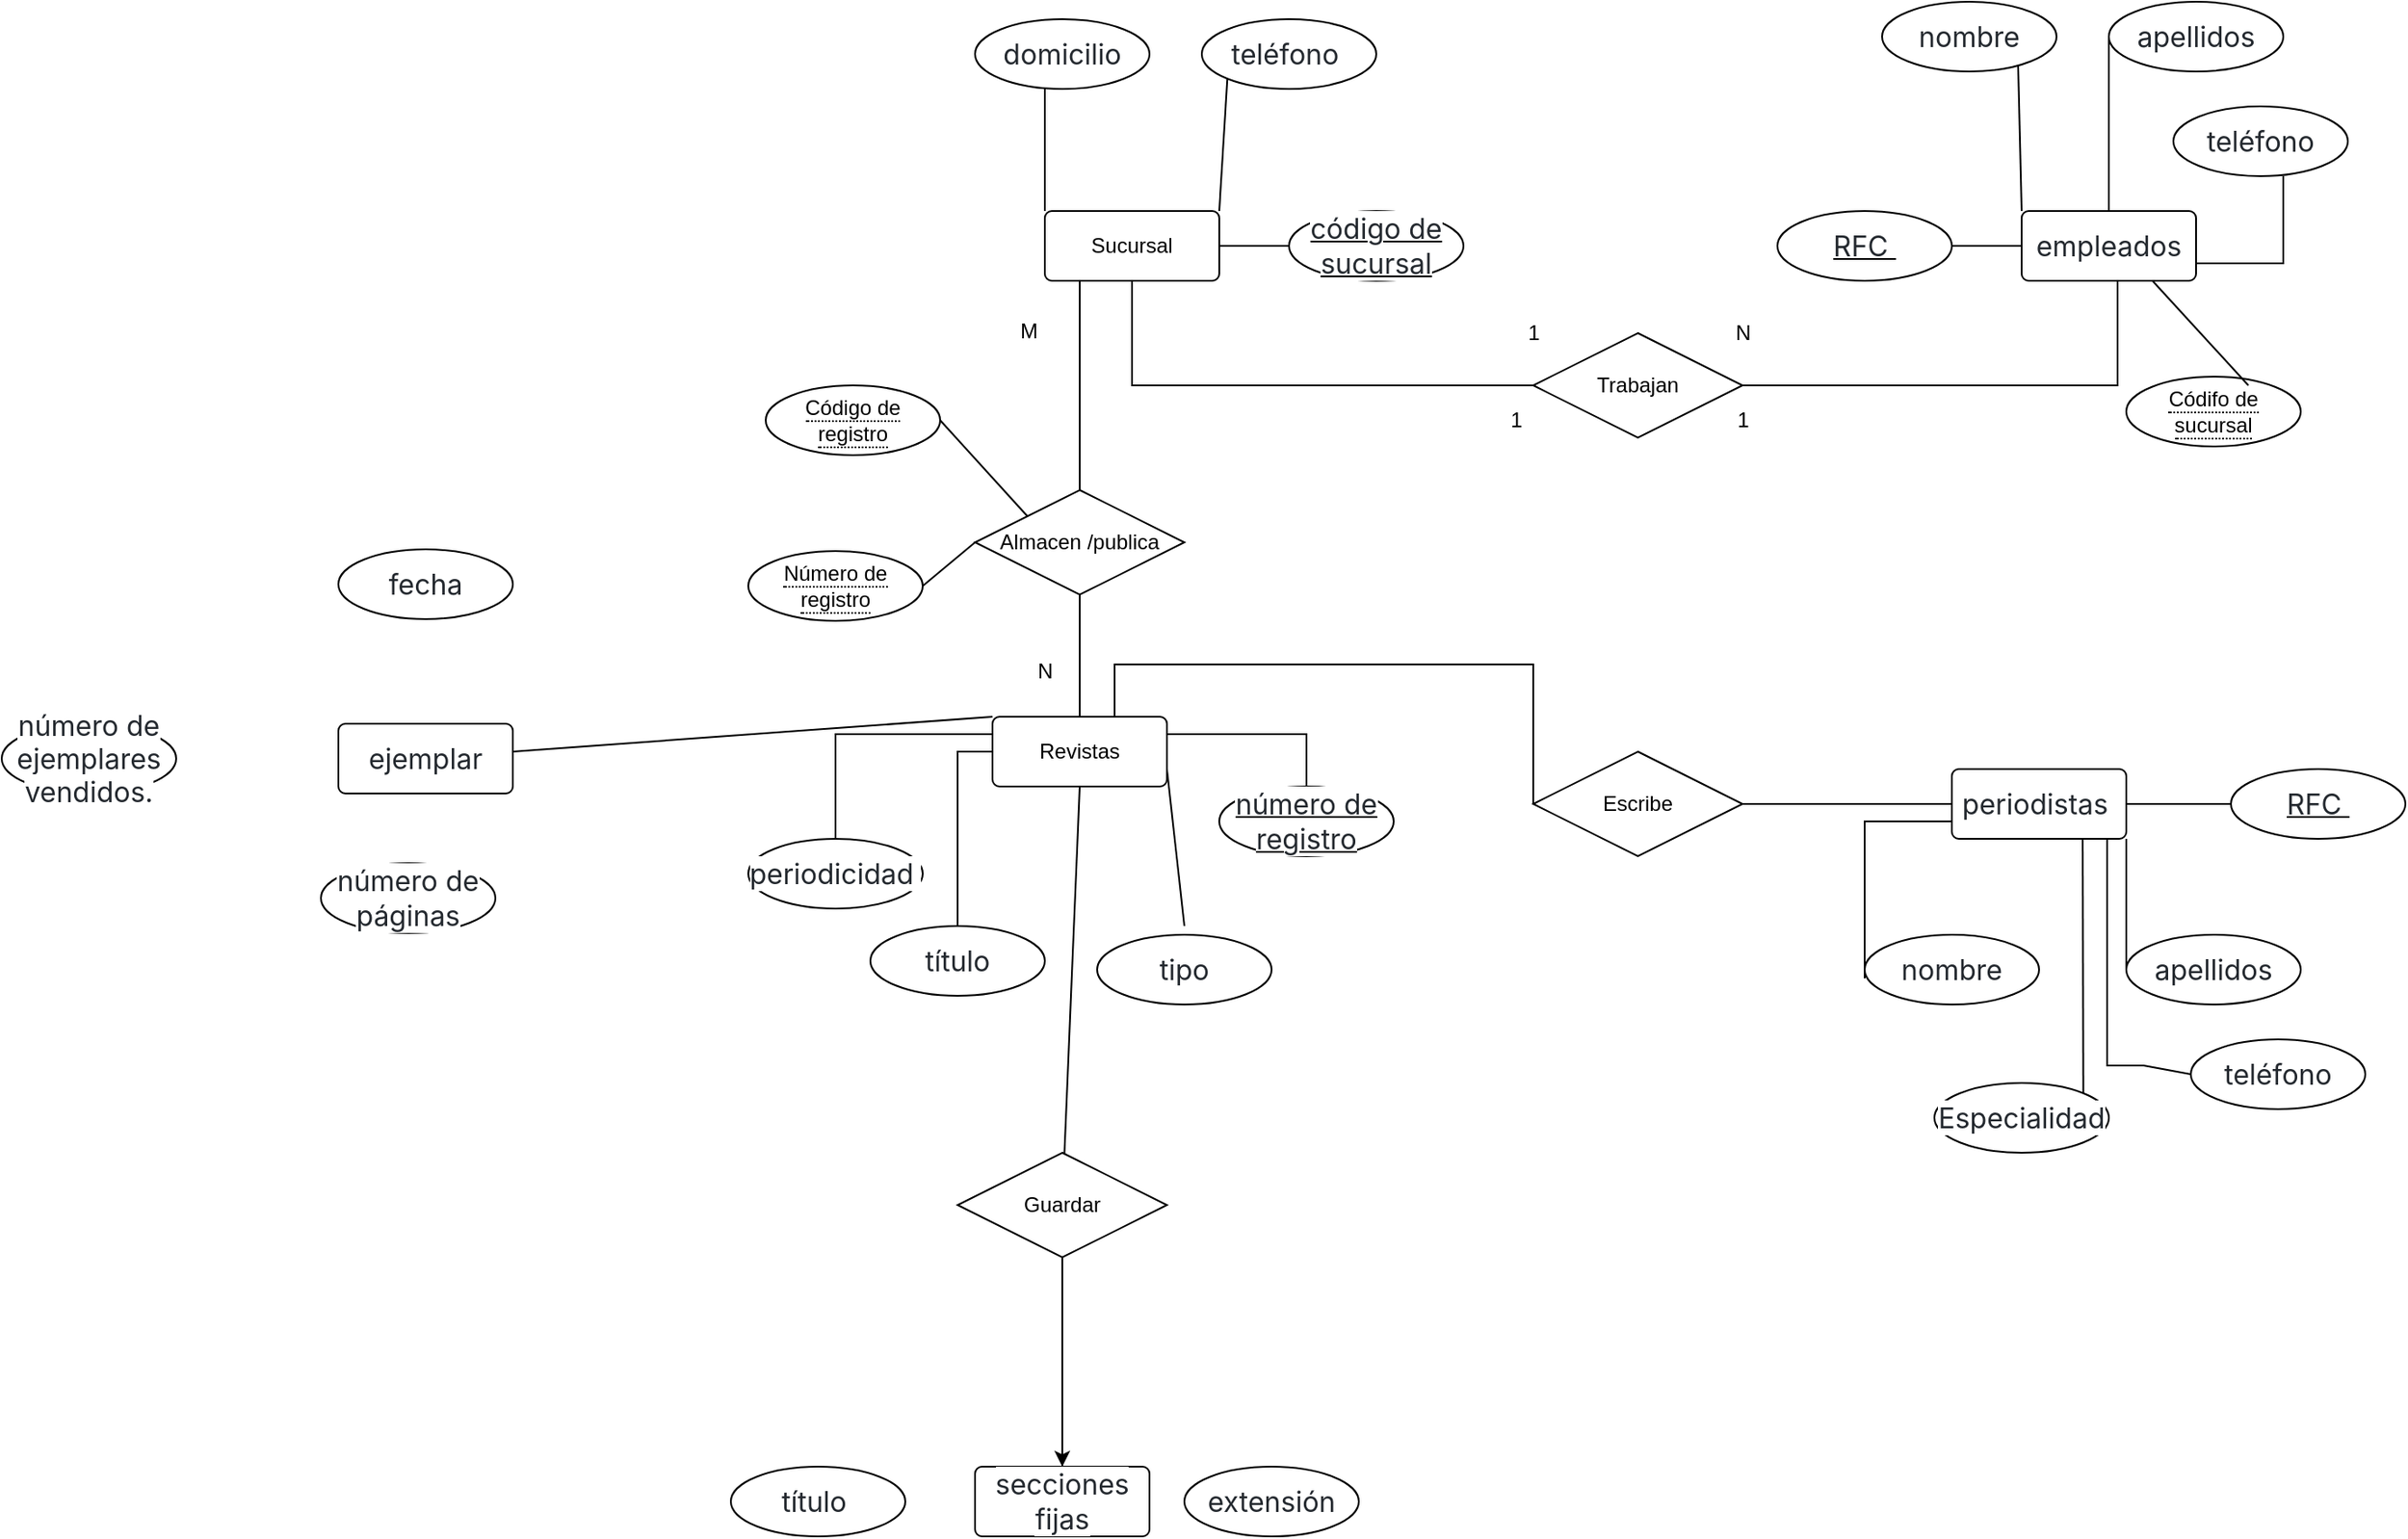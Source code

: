 <mxfile version="20.3.3" type="device"><diagram id="RDqy7DsWUAxBIfzrvlb-" name="Página-1"><mxGraphModel dx="3412" dy="1444" grid="1" gridSize="10" guides="1" tooltips="1" connect="1" arrows="1" fold="1" page="1" pageScale="1" pageWidth="827" pageHeight="1169" math="0" shadow="0"><root><mxCell id="0"/><mxCell id="1" parent="0"/><mxCell id="TGETNwM4UqR0wdmQNecV-1" value="Sucursal" style="rounded=1;arcSize=10;whiteSpace=wrap;html=1;align=center;" vertex="1" parent="1"><mxGeometry x="80" y="320" width="100" height="40" as="geometry"/></mxCell><mxCell id="TGETNwM4UqR0wdmQNecV-2" value="Revistas" style="rounded=1;arcSize=10;whiteSpace=wrap;html=1;align=center;" vertex="1" parent="1"><mxGeometry x="50" y="610" width="100" height="40" as="geometry"/></mxCell><mxCell id="TGETNwM4UqR0wdmQNecV-3" value="&lt;span style=&quot;color: rgb(36, 41, 47); font-family: -apple-system, BlinkMacSystemFont, &amp;quot;Segoe UI&amp;quot;, Helvetica, Arial, sans-serif, &amp;quot;Apple Color Emoji&amp;quot;, &amp;quot;Segoe UI Emoji&amp;quot;; font-size: 16px; text-align: left; background-color: rgb(255, 255, 255);&quot;&gt;periodistas&amp;nbsp;&lt;/span&gt;" style="rounded=1;arcSize=10;whiteSpace=wrap;html=1;align=center;" vertex="1" parent="1"><mxGeometry x="600" y="640" width="100" height="40" as="geometry"/></mxCell><mxCell id="TGETNwM4UqR0wdmQNecV-5" value="&lt;span style=&quot;color: rgb(36, 41, 47); font-family: -apple-system, BlinkMacSystemFont, &amp;quot;Segoe UI&amp;quot;, Helvetica, Arial, sans-serif, &amp;quot;Apple Color Emoji&amp;quot;, &amp;quot;Segoe UI Emoji&amp;quot;; font-size: 16px; text-align: left; background-color: rgb(255, 255, 255);&quot;&gt;domicilio&lt;/span&gt;" style="ellipse;whiteSpace=wrap;html=1;align=center;" vertex="1" parent="1"><mxGeometry x="40" y="210" width="100" height="40" as="geometry"/></mxCell><mxCell id="TGETNwM4UqR0wdmQNecV-6" value="&lt;span style=&quot;color: rgb(36, 41, 47); font-family: -apple-system, BlinkMacSystemFont, &amp;quot;Segoe UI&amp;quot;, Helvetica, Arial, sans-serif, &amp;quot;Apple Color Emoji&amp;quot;, &amp;quot;Segoe UI Emoji&amp;quot;; font-size: 16px; text-align: left; background-color: rgb(255, 255, 255);&quot;&gt;teléfono&amp;nbsp;&lt;/span&gt;" style="ellipse;whiteSpace=wrap;html=1;align=center;" vertex="1" parent="1"><mxGeometry x="170" y="210" width="100" height="40" as="geometry"/></mxCell><mxCell id="TGETNwM4UqR0wdmQNecV-7" value="&lt;span style=&quot;color: rgb(36, 41, 47); font-family: -apple-system, BlinkMacSystemFont, &amp;quot;Segoe UI&amp;quot;, Helvetica, Arial, sans-serif, &amp;quot;Apple Color Emoji&amp;quot;, &amp;quot;Segoe UI Emoji&amp;quot;; font-size: 16px; text-align: left; background-color: rgb(255, 255, 255);&quot;&gt;código de sucursal&lt;/span&gt;" style="ellipse;whiteSpace=wrap;html=1;align=center;fontStyle=4;" vertex="1" parent="1"><mxGeometry x="220" y="320" width="100" height="40" as="geometry"/></mxCell><mxCell id="TGETNwM4UqR0wdmQNecV-9" value="" style="endArrow=none;html=1;rounded=0;exitX=1;exitY=0.5;exitDx=0;exitDy=0;entryX=0;entryY=0.5;entryDx=0;entryDy=0;" edge="1" parent="1" source="TGETNwM4UqR0wdmQNecV-1" target="TGETNwM4UqR0wdmQNecV-7"><mxGeometry width="50" height="50" relative="1" as="geometry"><mxPoint x="390" y="410" as="sourcePoint"/><mxPoint x="440" y="360" as="targetPoint"/></mxGeometry></mxCell><mxCell id="TGETNwM4UqR0wdmQNecV-10" value="" style="endArrow=none;html=1;rounded=0;" edge="1" parent="1"><mxGeometry width="50" height="50" relative="1" as="geometry"><mxPoint x="80" y="320" as="sourcePoint"/><mxPoint x="80" y="250" as="targetPoint"/></mxGeometry></mxCell><mxCell id="TGETNwM4UqR0wdmQNecV-11" value="" style="endArrow=none;html=1;rounded=0;entryX=0;entryY=1;entryDx=0;entryDy=0;" edge="1" parent="1" target="TGETNwM4UqR0wdmQNecV-6"><mxGeometry width="50" height="50" relative="1" as="geometry"><mxPoint x="180" y="320" as="sourcePoint"/><mxPoint x="180" y="250" as="targetPoint"/></mxGeometry></mxCell><mxCell id="TGETNwM4UqR0wdmQNecV-12" value="&lt;span style=&quot;color: rgb(36, 41, 47); font-family: -apple-system, BlinkMacSystemFont, &amp;quot;Segoe UI&amp;quot;, Helvetica, Arial, sans-serif, &amp;quot;Apple Color Emoji&amp;quot;, &amp;quot;Segoe UI Emoji&amp;quot;; font-size: 16px; text-align: left; background-color: rgb(255, 255, 255);&quot;&gt;empleados&lt;/span&gt;" style="rounded=1;arcSize=10;whiteSpace=wrap;html=1;align=center;" vertex="1" parent="1"><mxGeometry x="640" y="320" width="100" height="40" as="geometry"/></mxCell><mxCell id="TGETNwM4UqR0wdmQNecV-13" value="&lt;span style=&quot;color: rgb(36, 41, 47); font-family: -apple-system, BlinkMacSystemFont, &amp;quot;Segoe UI&amp;quot;, Helvetica, Arial, sans-serif, &amp;quot;Apple Color Emoji&amp;quot;, &amp;quot;Segoe UI Emoji&amp;quot;; font-size: 16px; text-align: left; background-color: rgb(255, 255, 255);&quot;&gt;nombre&lt;/span&gt;" style="ellipse;whiteSpace=wrap;html=1;align=center;" vertex="1" parent="1"><mxGeometry x="560" y="200" width="100" height="40" as="geometry"/></mxCell><mxCell id="TGETNwM4UqR0wdmQNecV-14" value="&lt;span style=&quot;color: rgb(36, 41, 47); font-family: -apple-system, BlinkMacSystemFont, &amp;quot;Segoe UI&amp;quot;, Helvetica, Arial, sans-serif, &amp;quot;Apple Color Emoji&amp;quot;, &amp;quot;Segoe UI Emoji&amp;quot;; font-size: 16px; text-align: left; background-color: rgb(255, 255, 255);&quot;&gt;apellidos&lt;/span&gt;" style="ellipse;whiteSpace=wrap;html=1;align=center;" vertex="1" parent="1"><mxGeometry x="690" y="200" width="100" height="40" as="geometry"/></mxCell><mxCell id="TGETNwM4UqR0wdmQNecV-15" value="&lt;span style=&quot;color: rgb(36, 41, 47); font-family: -apple-system, BlinkMacSystemFont, &amp;quot;Segoe UI&amp;quot;, Helvetica, Arial, sans-serif, &amp;quot;Apple Color Emoji&amp;quot;, &amp;quot;Segoe UI Emoji&amp;quot;; font-size: 16px; text-align: left; background-color: rgb(255, 255, 255);&quot;&gt;teléfono&lt;/span&gt;" style="ellipse;whiteSpace=wrap;html=1;align=center;" vertex="1" parent="1"><mxGeometry x="727" y="260" width="100" height="40" as="geometry"/></mxCell><mxCell id="TGETNwM4UqR0wdmQNecV-16" value="&lt;span style=&quot;color: rgb(36, 41, 47); font-family: -apple-system, BlinkMacSystemFont, &amp;quot;Segoe UI&amp;quot;, Helvetica, Arial, sans-serif, &amp;quot;Apple Color Emoji&amp;quot;, &amp;quot;Segoe UI Emoji&amp;quot;; font-size: 16px; text-align: left; background-color: rgb(255, 255, 255);&quot;&gt;RFC&amp;nbsp;&lt;/span&gt;" style="ellipse;whiteSpace=wrap;html=1;align=center;fontStyle=4;" vertex="1" parent="1"><mxGeometry x="500" y="320" width="100" height="40" as="geometry"/></mxCell><mxCell id="TGETNwM4UqR0wdmQNecV-18" value="" style="endArrow=none;html=1;rounded=0;exitX=1;exitY=0.5;exitDx=0;exitDy=0;" edge="1" parent="1" source="TGETNwM4UqR0wdmQNecV-16"><mxGeometry width="50" height="50" relative="1" as="geometry"><mxPoint x="590" y="390" as="sourcePoint"/><mxPoint x="640" y="340" as="targetPoint"/></mxGeometry></mxCell><mxCell id="TGETNwM4UqR0wdmQNecV-19" value="" style="endArrow=none;html=1;rounded=0;entryX=0.78;entryY=0.925;entryDx=0;entryDy=0;entryPerimeter=0;" edge="1" parent="1" target="TGETNwM4UqR0wdmQNecV-13"><mxGeometry width="50" height="50" relative="1" as="geometry"><mxPoint x="640" y="320" as="sourcePoint"/><mxPoint x="690" y="270" as="targetPoint"/></mxGeometry></mxCell><mxCell id="TGETNwM4UqR0wdmQNecV-20" value="" style="endArrow=none;html=1;rounded=0;entryX=0;entryY=0.5;entryDx=0;entryDy=0;" edge="1" parent="1" target="TGETNwM4UqR0wdmQNecV-14"><mxGeometry width="50" height="50" relative="1" as="geometry"><mxPoint x="690" y="320" as="sourcePoint"/><mxPoint x="740" y="270" as="targetPoint"/><Array as="points"><mxPoint x="690" y="270"/></Array></mxGeometry></mxCell><mxCell id="TGETNwM4UqR0wdmQNecV-21" value="" style="endArrow=none;html=1;rounded=0;" edge="1" parent="1"><mxGeometry width="50" height="50" relative="1" as="geometry"><mxPoint x="740" y="350" as="sourcePoint"/><mxPoint x="790" y="300" as="targetPoint"/><Array as="points"><mxPoint x="790" y="350"/></Array></mxGeometry></mxCell><mxCell id="TGETNwM4UqR0wdmQNecV-22" value="Trabajan" style="shape=rhombus;perimeter=rhombusPerimeter;whiteSpace=wrap;html=1;align=center;" vertex="1" parent="1"><mxGeometry x="360" y="390" width="120" height="60" as="geometry"/></mxCell><mxCell id="TGETNwM4UqR0wdmQNecV-23" value="" style="endArrow=none;html=1;rounded=0;exitX=0;exitY=0.5;exitDx=0;exitDy=0;" edge="1" parent="1" source="TGETNwM4UqR0wdmQNecV-22"><mxGeometry width="50" height="50" relative="1" as="geometry"><mxPoint x="80" y="410" as="sourcePoint"/><mxPoint x="130" y="360" as="targetPoint"/><Array as="points"><mxPoint x="130" y="420"/></Array></mxGeometry></mxCell><mxCell id="TGETNwM4UqR0wdmQNecV-24" value="" style="endArrow=none;html=1;rounded=0;exitX=1;exitY=0.5;exitDx=0;exitDy=0;" edge="1" parent="1" source="TGETNwM4UqR0wdmQNecV-22"><mxGeometry width="50" height="50" relative="1" as="geometry"><mxPoint x="645" y="410" as="sourcePoint"/><mxPoint x="695" y="360" as="targetPoint"/><Array as="points"><mxPoint x="695" y="420"/></Array></mxGeometry></mxCell><mxCell id="TGETNwM4UqR0wdmQNecV-25" value="Almacen /publica" style="shape=rhombus;perimeter=rhombusPerimeter;whiteSpace=wrap;html=1;align=center;" vertex="1" parent="1"><mxGeometry x="40" y="480" width="120" height="60" as="geometry"/></mxCell><mxCell id="TGETNwM4UqR0wdmQNecV-26" value="" style="endArrow=none;html=1;rounded=0;exitX=0.5;exitY=0;exitDx=0;exitDy=0;" edge="1" parent="1" source="TGETNwM4UqR0wdmQNecV-25"><mxGeometry width="50" height="50" relative="1" as="geometry"><mxPoint x="50" y="410" as="sourcePoint"/><mxPoint x="100" y="360" as="targetPoint"/></mxGeometry></mxCell><mxCell id="TGETNwM4UqR0wdmQNecV-27" value="" style="endArrow=none;html=1;rounded=0;exitX=0.5;exitY=0;exitDx=0;exitDy=0;" edge="1" parent="1" source="TGETNwM4UqR0wdmQNecV-2"><mxGeometry width="50" height="50" relative="1" as="geometry"><mxPoint x="100" y="600" as="sourcePoint"/><mxPoint x="100" y="540" as="targetPoint"/></mxGeometry></mxCell><mxCell id="TGETNwM4UqR0wdmQNecV-29" value="&lt;span style=&quot;color: rgb(36, 41, 47); font-family: -apple-system, BlinkMacSystemFont, &amp;quot;Segoe UI&amp;quot;, Helvetica, Arial, sans-serif, &amp;quot;Apple Color Emoji&amp;quot;, &amp;quot;Segoe UI Emoji&amp;quot;; font-size: 16px; text-align: left; background-color: rgb(255, 255, 255);&quot;&gt;título&lt;/span&gt;" style="ellipse;whiteSpace=wrap;html=1;align=center;" vertex="1" parent="1"><mxGeometry x="-20" y="730" width="100" height="40" as="geometry"/></mxCell><mxCell id="TGETNwM4UqR0wdmQNecV-30" value="&lt;span style=&quot;color: rgb(36, 41, 47); font-family: -apple-system, BlinkMacSystemFont, &amp;quot;Segoe UI&amp;quot;, Helvetica, Arial, sans-serif, &amp;quot;Apple Color Emoji&amp;quot;, &amp;quot;Segoe UI Emoji&amp;quot;; font-size: 16px; text-align: left; background-color: rgb(255, 255, 255);&quot;&gt;periodicidad&amp;nbsp;&lt;/span&gt;" style="ellipse;whiteSpace=wrap;html=1;align=center;" vertex="1" parent="1"><mxGeometry x="-90" y="680" width="100" height="40" as="geometry"/></mxCell><mxCell id="TGETNwM4UqR0wdmQNecV-31" value="&lt;span style=&quot;color: rgb(36, 41, 47); font-family: -apple-system, BlinkMacSystemFont, &amp;quot;Segoe UI&amp;quot;, Helvetica, Arial, sans-serif, &amp;quot;Apple Color Emoji&amp;quot;, &amp;quot;Segoe UI Emoji&amp;quot;; font-size: 16px; text-align: left; background-color: rgb(255, 255, 255);&quot;&gt;tipo&lt;/span&gt;" style="ellipse;whiteSpace=wrap;html=1;align=center;" vertex="1" parent="1"><mxGeometry x="110" y="735" width="100" height="40" as="geometry"/></mxCell><mxCell id="TGETNwM4UqR0wdmQNecV-32" value="&lt;span style=&quot;color: rgb(36, 41, 47); font-family: -apple-system, BlinkMacSystemFont, &amp;quot;Segoe UI&amp;quot;, Helvetica, Arial, sans-serif, &amp;quot;Apple Color Emoji&amp;quot;, &amp;quot;Segoe UI Emoji&amp;quot;; font-size: 16px; text-align: left; background-color: rgb(255, 255, 255);&quot;&gt;número de registro&lt;/span&gt;" style="ellipse;whiteSpace=wrap;html=1;align=center;fontStyle=4;" vertex="1" parent="1"><mxGeometry x="180" y="650" width="100" height="40" as="geometry"/></mxCell><mxCell id="TGETNwM4UqR0wdmQNecV-33" value="" style="endArrow=none;html=1;rounded=0;exitX=0.5;exitY=0;exitDx=0;exitDy=0;" edge="1" parent="1" source="TGETNwM4UqR0wdmQNecV-30"><mxGeometry width="50" height="50" relative="1" as="geometry"><mxPoint y="670" as="sourcePoint"/><mxPoint x="50" y="620" as="targetPoint"/><Array as="points"><mxPoint x="-40" y="620"/></Array></mxGeometry></mxCell><mxCell id="TGETNwM4UqR0wdmQNecV-34" value="" style="endArrow=none;html=1;rounded=0;exitX=0.5;exitY=0;exitDx=0;exitDy=0;" edge="1" parent="1" source="TGETNwM4UqR0wdmQNecV-29"><mxGeometry width="50" height="50" relative="1" as="geometry"><mxPoint y="680" as="sourcePoint"/><mxPoint x="50" y="630" as="targetPoint"/><Array as="points"><mxPoint x="30" y="630"/></Array></mxGeometry></mxCell><mxCell id="TGETNwM4UqR0wdmQNecV-36" value="" style="endArrow=none;html=1;rounded=0;entryX=0.5;entryY=0;entryDx=0;entryDy=0;" edge="1" parent="1" target="TGETNwM4UqR0wdmQNecV-32"><mxGeometry width="50" height="50" relative="1" as="geometry"><mxPoint x="150" y="620" as="sourcePoint"/><mxPoint x="200" y="570" as="targetPoint"/><Array as="points"><mxPoint x="230" y="620"/></Array></mxGeometry></mxCell><mxCell id="TGETNwM4UqR0wdmQNecV-37" value="Escribe" style="shape=rhombus;perimeter=rhombusPerimeter;whiteSpace=wrap;html=1;align=center;" vertex="1" parent="1"><mxGeometry x="360" y="630" width="120" height="60" as="geometry"/></mxCell><mxCell id="TGETNwM4UqR0wdmQNecV-38" value="" style="endArrow=none;html=1;rounded=0;entryX=0;entryY=0.5;entryDx=0;entryDy=0;" edge="1" parent="1" target="TGETNwM4UqR0wdmQNecV-3"><mxGeometry width="50" height="50" relative="1" as="geometry"><mxPoint x="480" y="660" as="sourcePoint"/><mxPoint x="530" y="610" as="targetPoint"/></mxGeometry></mxCell><mxCell id="TGETNwM4UqR0wdmQNecV-39" value="" style="endArrow=none;html=1;rounded=0;entryX=0;entryY=0.5;entryDx=0;entryDy=0;" edge="1" parent="1" target="TGETNwM4UqR0wdmQNecV-37"><mxGeometry width="50" height="50" relative="1" as="geometry"><mxPoint x="120" y="610" as="sourcePoint"/><mxPoint x="170" y="560" as="targetPoint"/><Array as="points"><mxPoint x="120" y="580"/><mxPoint x="360" y="580"/></Array></mxGeometry></mxCell><mxCell id="TGETNwM4UqR0wdmQNecV-40" value="&lt;span style=&quot;color: rgb(36, 41, 47); font-family: -apple-system, BlinkMacSystemFont, &amp;quot;Segoe UI&amp;quot;, Helvetica, Arial, sans-serif, &amp;quot;Apple Color Emoji&amp;quot;, &amp;quot;Segoe UI Emoji&amp;quot;; font-size: 16px; text-align: left; background-color: rgb(255, 255, 255);&quot;&gt;nombre&lt;/span&gt;" style="ellipse;whiteSpace=wrap;html=1;align=center;" vertex="1" parent="1"><mxGeometry x="550" y="735" width="100" height="40" as="geometry"/></mxCell><mxCell id="TGETNwM4UqR0wdmQNecV-41" value="&lt;span style=&quot;color: rgb(36, 41, 47); font-family: -apple-system, BlinkMacSystemFont, &amp;quot;Segoe UI&amp;quot;, Helvetica, Arial, sans-serif, &amp;quot;Apple Color Emoji&amp;quot;, &amp;quot;Segoe UI Emoji&amp;quot;; font-size: 16px; text-align: left; background-color: rgb(255, 255, 255);&quot;&gt;apellidos&lt;/span&gt;" style="ellipse;whiteSpace=wrap;html=1;align=center;" vertex="1" parent="1"><mxGeometry x="700" y="735" width="100" height="40" as="geometry"/></mxCell><mxCell id="TGETNwM4UqR0wdmQNecV-42" value="&lt;span style=&quot;color: rgb(36, 41, 47); font-family: -apple-system, BlinkMacSystemFont, &amp;quot;Segoe UI&amp;quot;, Helvetica, Arial, sans-serif, &amp;quot;Apple Color Emoji&amp;quot;, &amp;quot;Segoe UI Emoji&amp;quot;; font-size: 16px; text-align: left; background-color: rgb(255, 255, 255);&quot;&gt;teléfono&lt;/span&gt;" style="ellipse;whiteSpace=wrap;html=1;align=center;" vertex="1" parent="1"><mxGeometry x="737" y="795" width="100" height="40" as="geometry"/></mxCell><mxCell id="TGETNwM4UqR0wdmQNecV-43" value="&lt;span style=&quot;color: rgb(36, 41, 47); font-family: -apple-system, BlinkMacSystemFont, &amp;quot;Segoe UI&amp;quot;, Helvetica, Arial, sans-serif, &amp;quot;Apple Color Emoji&amp;quot;, &amp;quot;Segoe UI Emoji&amp;quot;; font-size: 16px; text-align: left; background-color: rgb(255, 255, 255);&quot;&gt;RFC&amp;nbsp;&lt;/span&gt;" style="ellipse;whiteSpace=wrap;html=1;align=center;fontStyle=4;" vertex="1" parent="1"><mxGeometry x="760" y="640" width="100" height="40" as="geometry"/></mxCell><mxCell id="TGETNwM4UqR0wdmQNecV-45" value="&lt;span style=&quot;color: rgb(36, 41, 47); font-family: -apple-system, BlinkMacSystemFont, &amp;quot;Segoe UI&amp;quot;, Helvetica, Arial, sans-serif, &amp;quot;Apple Color Emoji&amp;quot;, &amp;quot;Segoe UI Emoji&amp;quot;; font-size: 16px; text-align: left; background-color: rgb(255, 255, 255);&quot;&gt;Especialidad&lt;/span&gt;" style="ellipse;whiteSpace=wrap;html=1;align=center;" vertex="1" parent="1"><mxGeometry x="590" y="820" width="100" height="40" as="geometry"/></mxCell><mxCell id="TGETNwM4UqR0wdmQNecV-46" value="" style="endArrow=none;html=1;rounded=0;" edge="1" parent="1"><mxGeometry width="50" height="50" relative="1" as="geometry"><mxPoint x="550" y="760" as="sourcePoint"/><mxPoint x="600" y="670" as="targetPoint"/><Array as="points"><mxPoint x="550" y="670"/></Array></mxGeometry></mxCell><mxCell id="TGETNwM4UqR0wdmQNecV-47" value="" style="endArrow=none;html=1;rounded=0;exitX=1;exitY=0;exitDx=0;exitDy=0;" edge="1" parent="1" source="TGETNwM4UqR0wdmQNecV-45"><mxGeometry width="50" height="50" relative="1" as="geometry"><mxPoint x="625" y="730" as="sourcePoint"/><mxPoint x="675" y="680" as="targetPoint"/></mxGeometry></mxCell><mxCell id="TGETNwM4UqR0wdmQNecV-48" value="" style="endArrow=none;html=1;rounded=0;exitX=0;exitY=0.5;exitDx=0;exitDy=0;" edge="1" parent="1" source="TGETNwM4UqR0wdmQNecV-41"><mxGeometry width="50" height="50" relative="1" as="geometry"><mxPoint x="650" y="730" as="sourcePoint"/><mxPoint x="700" y="680" as="targetPoint"/></mxGeometry></mxCell><mxCell id="TGETNwM4UqR0wdmQNecV-49" value="" style="endArrow=none;html=1;rounded=0;entryX=0;entryY=0.5;entryDx=0;entryDy=0;" edge="1" parent="1" target="TGETNwM4UqR0wdmQNecV-43"><mxGeometry width="50" height="50" relative="1" as="geometry"><mxPoint x="700" y="660" as="sourcePoint"/><mxPoint x="750" y="610" as="targetPoint"/></mxGeometry></mxCell><mxCell id="TGETNwM4UqR0wdmQNecV-50" value="" style="endArrow=none;html=1;rounded=0;exitX=0;exitY=0.5;exitDx=0;exitDy=0;" edge="1" parent="1" source="TGETNwM4UqR0wdmQNecV-42"><mxGeometry width="50" height="50" relative="1" as="geometry"><mxPoint x="690" y="810" as="sourcePoint"/><mxPoint x="689" y="680" as="targetPoint"/><Array as="points"><mxPoint x="710" y="810"/><mxPoint x="689" y="810"/></Array></mxGeometry></mxCell><mxCell id="TGETNwM4UqR0wdmQNecV-51" value="N" style="text;strokeColor=none;fillColor=none;spacingLeft=4;spacingRight=4;overflow=hidden;rotatable=0;points=[[0,0.5],[1,0.5]];portConstraint=eastwest;fontSize=12;" vertex="1" parent="1"><mxGeometry x="70" y="570" width="40" height="30" as="geometry"/></mxCell><mxCell id="TGETNwM4UqR0wdmQNecV-52" value="M" style="text;strokeColor=none;fillColor=none;spacingLeft=4;spacingRight=4;overflow=hidden;rotatable=0;points=[[0,0.5],[1,0.5]];portConstraint=eastwest;fontSize=12;" vertex="1" parent="1"><mxGeometry x="60" y="375" width="40" height="30" as="geometry"/></mxCell><mxCell id="TGETNwM4UqR0wdmQNecV-53" value="1" style="text;html=1;align=center;verticalAlign=middle;resizable=0;points=[];autosize=1;strokeColor=none;fillColor=none;" vertex="1" parent="1"><mxGeometry x="345" y="375" width="30" height="30" as="geometry"/></mxCell><mxCell id="TGETNwM4UqR0wdmQNecV-54" value="N" style="text;html=1;align=center;verticalAlign=middle;resizable=0;points=[];autosize=1;strokeColor=none;fillColor=none;" vertex="1" parent="1"><mxGeometry x="465" y="375" width="30" height="30" as="geometry"/></mxCell><mxCell id="TGETNwM4UqR0wdmQNecV-55" value="1" style="text;html=1;align=center;verticalAlign=middle;resizable=0;points=[];autosize=1;strokeColor=none;fillColor=none;" vertex="1" parent="1"><mxGeometry x="465" y="425" width="30" height="30" as="geometry"/></mxCell><mxCell id="TGETNwM4UqR0wdmQNecV-56" value="1" style="text;html=1;align=center;verticalAlign=middle;resizable=0;points=[];autosize=1;strokeColor=none;fillColor=none;" vertex="1" parent="1"><mxGeometry x="335" y="425" width="30" height="30" as="geometry"/></mxCell><mxCell id="TGETNwM4UqR0wdmQNecV-61" value="&lt;span style=&quot;border-bottom: 1px dotted&quot;&gt;Códifo de sucursal&lt;/span&gt;" style="ellipse;whiteSpace=wrap;html=1;align=center;" vertex="1" parent="1"><mxGeometry x="700" y="415" width="100" height="40" as="geometry"/></mxCell><mxCell id="TGETNwM4UqR0wdmQNecV-62" value="" style="endArrow=none;html=1;rounded=0;entryX=0.75;entryY=1;entryDx=0;entryDy=0;" edge="1" parent="1" target="TGETNwM4UqR0wdmQNecV-12"><mxGeometry width="50" height="50" relative="1" as="geometry"><mxPoint x="770" y="420" as="sourcePoint"/><mxPoint x="440" y="520" as="targetPoint"/><Array as="points"><mxPoint x="770" y="420"/></Array></mxGeometry></mxCell><mxCell id="TGETNwM4UqR0wdmQNecV-64" value="&lt;span style=&quot;border-bottom: 1px dotted&quot;&gt;Código de registro&lt;/span&gt;" style="ellipse;whiteSpace=wrap;html=1;align=center;" vertex="1" parent="1"><mxGeometry x="-80" y="420" width="100" height="40" as="geometry"/></mxCell><mxCell id="TGETNwM4UqR0wdmQNecV-65" value="&lt;span style=&quot;border-bottom: 1px dotted&quot;&gt;Número de registro&lt;/span&gt;" style="ellipse;whiteSpace=wrap;html=1;align=center;" vertex="1" parent="1"><mxGeometry x="-90" y="515" width="100" height="40" as="geometry"/></mxCell><mxCell id="TGETNwM4UqR0wdmQNecV-66" value="" style="endArrow=none;html=1;rounded=0;entryX=0;entryY=0;entryDx=0;entryDy=0;" edge="1" parent="1" target="TGETNwM4UqR0wdmQNecV-25"><mxGeometry width="50" height="50" relative="1" as="geometry"><mxPoint x="20" y="440" as="sourcePoint"/><mxPoint x="70" y="390" as="targetPoint"/></mxGeometry></mxCell><mxCell id="TGETNwM4UqR0wdmQNecV-67" value="" style="endArrow=none;html=1;rounded=0;entryX=0;entryY=0.5;entryDx=0;entryDy=0;" edge="1" parent="1" target="TGETNwM4UqR0wdmQNecV-25"><mxGeometry width="50" height="50" relative="1" as="geometry"><mxPoint x="10" y="535" as="sourcePoint"/><mxPoint x="60" y="485" as="targetPoint"/></mxGeometry></mxCell><mxCell id="TGETNwM4UqR0wdmQNecV-75" style="edgeStyle=orthogonalEdgeStyle;rounded=0;orthogonalLoop=1;jettySize=auto;html=1;" edge="1" parent="1" source="TGETNwM4UqR0wdmQNecV-68"><mxGeometry relative="1" as="geometry"><mxPoint x="90" y="1040" as="targetPoint"/></mxGeometry></mxCell><mxCell id="TGETNwM4UqR0wdmQNecV-68" value="&lt;span style=&quot;color: rgb(36, 41, 47); font-family: -apple-system, BlinkMacSystemFont, &amp;quot;Segoe UI&amp;quot;, Helvetica, Arial, sans-serif, &amp;quot;Apple Color Emoji&amp;quot;, &amp;quot;Segoe UI Emoji&amp;quot;; font-size: 16px; text-align: left; background-color: rgb(255, 255, 255);&quot;&gt;secciones fijas&lt;/span&gt;" style="rounded=1;arcSize=10;whiteSpace=wrap;html=1;align=center;" vertex="1" parent="1"><mxGeometry x="40" y="1040" width="100" height="40" as="geometry"/></mxCell><mxCell id="TGETNwM4UqR0wdmQNecV-69" value="&lt;span style=&quot;color: rgb(36, 41, 47); font-family: -apple-system, BlinkMacSystemFont, &amp;quot;Segoe UI&amp;quot;, Helvetica, Arial, sans-serif, &amp;quot;Apple Color Emoji&amp;quot;, &amp;quot;Segoe UI Emoji&amp;quot;; font-size: 16px; text-align: left; background-color: rgb(255, 255, 255);&quot;&gt;ejemplar&lt;/span&gt;" style="rounded=1;arcSize=10;whiteSpace=wrap;html=1;align=center;" vertex="1" parent="1"><mxGeometry x="-325" y="614" width="100" height="40" as="geometry"/></mxCell><mxCell id="TGETNwM4UqR0wdmQNecV-70" value="Guardar" style="shape=rhombus;perimeter=rhombusPerimeter;whiteSpace=wrap;html=1;align=center;" vertex="1" parent="1"><mxGeometry x="30" y="860" width="120" height="60" as="geometry"/></mxCell><mxCell id="TGETNwM4UqR0wdmQNecV-71" value="" style="endArrow=none;html=1;rounded=0;" edge="1" parent="1"><mxGeometry width="50" height="50" relative="1" as="geometry"><mxPoint x="150" y="640" as="sourcePoint"/><mxPoint x="160" y="730" as="targetPoint"/></mxGeometry></mxCell><mxCell id="TGETNwM4UqR0wdmQNecV-72" value="" style="endArrow=none;html=1;rounded=0;" edge="1" parent="1" source="TGETNwM4UqR0wdmQNecV-70"><mxGeometry width="50" height="50" relative="1" as="geometry"><mxPoint x="50" y="700" as="sourcePoint"/><mxPoint x="100" y="650" as="targetPoint"/></mxGeometry></mxCell><mxCell id="TGETNwM4UqR0wdmQNecV-74" value="" style="endArrow=none;html=1;rounded=0;" edge="1" parent="1"><mxGeometry width="50" height="50" relative="1" as="geometry"><mxPoint x="90" y="1030" as="sourcePoint"/><mxPoint x="90" y="920" as="targetPoint"/></mxGeometry></mxCell><mxCell id="TGETNwM4UqR0wdmQNecV-77" value="&lt;span style=&quot;color: rgb(36, 41, 47); font-family: -apple-system, BlinkMacSystemFont, &amp;quot;Segoe UI&amp;quot;, Helvetica, Arial, sans-serif, &amp;quot;Apple Color Emoji&amp;quot;, &amp;quot;Segoe UI Emoji&amp;quot;; font-size: 16px; text-align: left; background-color: rgb(255, 255, 255);&quot;&gt;título&amp;nbsp;&lt;/span&gt;" style="ellipse;whiteSpace=wrap;html=1;align=center;" vertex="1" parent="1"><mxGeometry x="-100" y="1040" width="100" height="40" as="geometry"/></mxCell><mxCell id="TGETNwM4UqR0wdmQNecV-78" value="&lt;span style=&quot;color: rgb(36, 41, 47); font-family: -apple-system, BlinkMacSystemFont, &amp;quot;Segoe UI&amp;quot;, Helvetica, Arial, sans-serif, &amp;quot;Apple Color Emoji&amp;quot;, &amp;quot;Segoe UI Emoji&amp;quot;; font-size: 16px; text-align: left; background-color: rgb(255, 255, 255);&quot;&gt;extensión&lt;/span&gt;" style="ellipse;whiteSpace=wrap;html=1;align=center;" vertex="1" parent="1"><mxGeometry x="160" y="1040" width="100" height="40" as="geometry"/></mxCell><mxCell id="TGETNwM4UqR0wdmQNecV-79" value="&lt;span style=&quot;color: rgb(36, 41, 47); font-family: -apple-system, BlinkMacSystemFont, &amp;quot;Segoe UI&amp;quot;, Helvetica, Arial, sans-serif, &amp;quot;Apple Color Emoji&amp;quot;, &amp;quot;Segoe UI Emoji&amp;quot;; font-size: 16px; text-align: left; background-color: rgb(255, 255, 255);&quot;&gt;fecha&lt;/span&gt;" style="ellipse;whiteSpace=wrap;html=1;align=center;" vertex="1" parent="1"><mxGeometry x="-325" y="514" width="100" height="40" as="geometry"/></mxCell><mxCell id="TGETNwM4UqR0wdmQNecV-81" value="&lt;span style=&quot;color: rgb(36, 41, 47); font-family: -apple-system, BlinkMacSystemFont, &amp;quot;Segoe UI&amp;quot;, Helvetica, Arial, sans-serif, &amp;quot;Apple Color Emoji&amp;quot;, &amp;quot;Segoe UI Emoji&amp;quot;; font-size: 16px; text-align: left; background-color: rgb(255, 255, 255);&quot;&gt;número de páginas&lt;/span&gt;" style="ellipse;whiteSpace=wrap;html=1;align=center;" vertex="1" parent="1"><mxGeometry x="-335" y="694" width="100" height="40" as="geometry"/></mxCell><mxCell id="TGETNwM4UqR0wdmQNecV-82" value="&lt;span style=&quot;color: rgb(36, 41, 47); font-family: -apple-system, BlinkMacSystemFont, &amp;quot;Segoe UI&amp;quot;, Helvetica, Arial, sans-serif, &amp;quot;Apple Color Emoji&amp;quot;, &amp;quot;Segoe UI Emoji&amp;quot;; font-size: 16px; text-align: left; background-color: rgb(255, 255, 255);&quot;&gt;número de ejemplares vendidos.&lt;/span&gt;" style="ellipse;whiteSpace=wrap;html=1;align=center;" vertex="1" parent="1"><mxGeometry x="-518" y="614" width="100" height="40" as="geometry"/></mxCell><mxCell id="TGETNwM4UqR0wdmQNecV-83" value="" style="endArrow=none;html=1;rounded=0;entryX=0;entryY=0;entryDx=0;entryDy=0;" edge="1" parent="1" target="TGETNwM4UqR0wdmQNecV-2"><mxGeometry width="50" height="50" relative="1" as="geometry"><mxPoint x="-225" y="630" as="sourcePoint"/><mxPoint x="-175" y="580" as="targetPoint"/></mxGeometry></mxCell></root></mxGraphModel></diagram></mxfile>